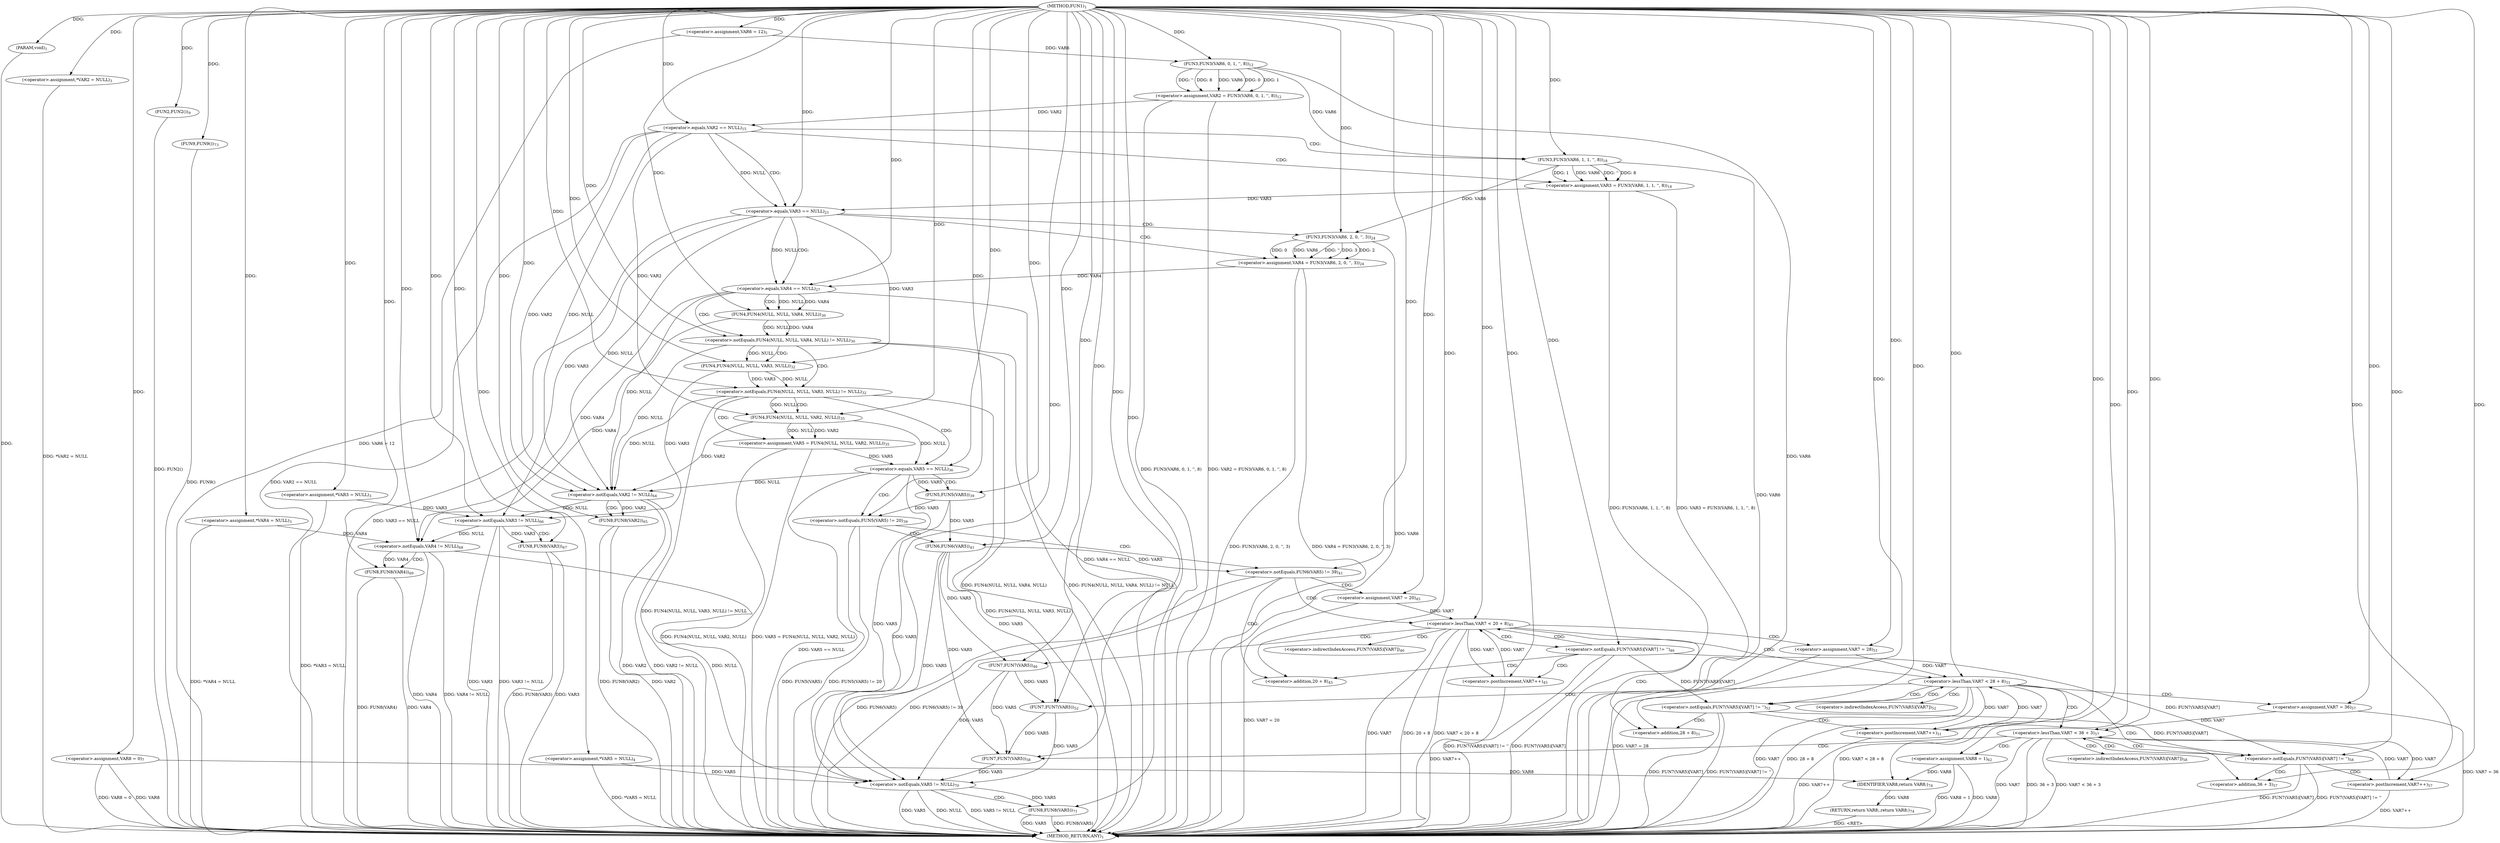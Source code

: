 digraph "FUN1" {  
"8" [label = <(METHOD,FUN1)<SUB>1</SUB>> ]
"227" [label = <(METHOD_RETURN,ANY)<SUB>1</SUB>> ]
"9" [label = <(PARAM,void)<SUB>1</SUB>> ]
"14" [label = <(&lt;operator&gt;.assignment,*VAR2 = NULL)<SUB>3</SUB>> ]
"17" [label = <(&lt;operator&gt;.assignment,*VAR3 = NULL)<SUB>3</SUB>> ]
"20" [label = <(&lt;operator&gt;.assignment,*VAR4 = NULL)<SUB>3</SUB>> ]
"24" [label = <(&lt;operator&gt;.assignment,*VAR5 = NULL)<SUB>4</SUB>> ]
"28" [label = <(&lt;operator&gt;.assignment,VAR6 = 12)<SUB>5</SUB>> ]
"33" [label = <(&lt;operator&gt;.assignment,VAR8 = 0)<SUB>7</SUB>> ]
"36" [label = <(FUN2,FUN2())<SUB>9</SUB>> ]
"37" [label = <(&lt;operator&gt;.assignment,VAR2 = FUN3(VAR6, 0, 1, '', 8))<SUB>12</SUB>> ]
"51" [label = <(&lt;operator&gt;.assignment,VAR3 = FUN3(VAR6, 1, 1, '', 8))<SUB>18</SUB>> ]
"65" [label = <(&lt;operator&gt;.assignment,VAR4 = FUN3(VAR6, 2, 0, '', 3))<SUB>24</SUB>> ]
"99" [label = <(&lt;operator&gt;.assignment,VAR5 = FUN4(NULL, NULL, VAR2, NULL))<SUB>35</SUB>> ]
"192" [label = <(&lt;operator&gt;.assignment,VAR8 = 1)<SUB>62</SUB>> ]
"224" [label = <(FUN9,FUN9())<SUB>73</SUB>> ]
"225" [label = <(RETURN,return VAR8;,return VAR8;)<SUB>74</SUB>> ]
"46" [label = <(&lt;operator&gt;.equals,VAR2 == NULL)<SUB>15</SUB>> ]
"60" [label = <(&lt;operator&gt;.equals,VAR3 == NULL)<SUB>21</SUB>> ]
"74" [label = <(&lt;operator&gt;.equals,VAR4 == NULL)<SUB>27</SUB>> ]
"80" [label = <(&lt;operator&gt;.notEquals,FUN4(NULL, NULL, VAR4, NULL) != NULL)<SUB>30</SUB>> ]
"90" [label = <(&lt;operator&gt;.notEquals,FUN4(NULL, NULL, VAR3, NULL) != NULL)<SUB>32</SUB>> ]
"107" [label = <(&lt;operator&gt;.equals,VAR5 == NULL)<SUB>36</SUB>> ]
"113" [label = <(&lt;operator&gt;.notEquals,FUN5(VAR5) != 20)<SUB>39</SUB>> ]
"120" [label = <(&lt;operator&gt;.notEquals,FUN6(VAR5) != 39)<SUB>41</SUB>> ]
"131" [label = <(&lt;operator&gt;.lessThan,VAR7 &lt; 20 + 8)<SUB>45</SUB>> ]
"136" [label = <(&lt;operator&gt;.postIncrement,VAR7++)<SUB>45</SUB>> ]
"153" [label = <(&lt;operator&gt;.lessThan,VAR7 &lt; 28 + 8)<SUB>51</SUB>> ]
"158" [label = <(&lt;operator&gt;.postIncrement,VAR7++)<SUB>51</SUB>> ]
"175" [label = <(&lt;operator&gt;.lessThan,VAR7 &lt; 36 + 3)<SUB>57</SUB>> ]
"180" [label = <(&lt;operator&gt;.postIncrement,VAR7++)<SUB>57</SUB>> ]
"197" [label = <(&lt;operator&gt;.notEquals,VAR2 != NULL)<SUB>64</SUB>> ]
"204" [label = <(&lt;operator&gt;.notEquals,VAR3 != NULL)<SUB>66</SUB>> ]
"211" [label = <(&lt;operator&gt;.notEquals,VAR4 != NULL)<SUB>68</SUB>> ]
"218" [label = <(&lt;operator&gt;.notEquals,VAR5 != NULL)<SUB>70</SUB>> ]
"226" [label = <(IDENTIFIER,VAR8,return VAR8;)<SUB>74</SUB>> ]
"39" [label = <(FUN3,FUN3(VAR6, 0, 1, '', 8))<SUB>12</SUB>> ]
"53" [label = <(FUN3,FUN3(VAR6, 1, 1, '', 8))<SUB>18</SUB>> ]
"67" [label = <(FUN3,FUN3(VAR6, 2, 0, '', 3))<SUB>24</SUB>> ]
"101" [label = <(FUN4,FUN4(NULL, NULL, VAR2, NULL))<SUB>35</SUB>> ]
"128" [label = <(&lt;operator&gt;.assignment,VAR7 = 20)<SUB>45</SUB>> ]
"150" [label = <(&lt;operator&gt;.assignment,VAR7 = 28)<SUB>51</SUB>> ]
"172" [label = <(&lt;operator&gt;.assignment,VAR7 = 36)<SUB>57</SUB>> ]
"201" [label = <(FUN8,FUN8(VAR2))<SUB>65</SUB>> ]
"208" [label = <(FUN8,FUN8(VAR3))<SUB>67</SUB>> ]
"215" [label = <(FUN8,FUN8(VAR4))<SUB>69</SUB>> ]
"222" [label = <(FUN8,FUN8(VAR5))<SUB>71</SUB>> ]
"81" [label = <(FUN4,FUN4(NULL, NULL, VAR4, NULL))<SUB>30</SUB>> ]
"91" [label = <(FUN4,FUN4(NULL, NULL, VAR3, NULL))<SUB>32</SUB>> ]
"114" [label = <(FUN5,FUN5(VAR5))<SUB>39</SUB>> ]
"121" [label = <(FUN6,FUN6(VAR5))<SUB>41</SUB>> ]
"133" [label = <(&lt;operator&gt;.addition,20 + 8)<SUB>45</SUB>> ]
"140" [label = <(&lt;operator&gt;.notEquals,FUN7(VAR5)[VAR7] != '')<SUB>46</SUB>> ]
"155" [label = <(&lt;operator&gt;.addition,28 + 8)<SUB>51</SUB>> ]
"162" [label = <(&lt;operator&gt;.notEquals,FUN7(VAR5)[VAR7] != '')<SUB>52</SUB>> ]
"177" [label = <(&lt;operator&gt;.addition,36 + 3)<SUB>57</SUB>> ]
"184" [label = <(&lt;operator&gt;.notEquals,FUN7(VAR5)[VAR7] != '')<SUB>58</SUB>> ]
"142" [label = <(FUN7,FUN7(VAR5))<SUB>46</SUB>> ]
"164" [label = <(FUN7,FUN7(VAR5))<SUB>52</SUB>> ]
"186" [label = <(FUN7,FUN7(VAR5))<SUB>58</SUB>> ]
"141" [label = <(&lt;operator&gt;.indirectIndexAccess,FUN7(VAR5)[VAR7])<SUB>46</SUB>> ]
"163" [label = <(&lt;operator&gt;.indirectIndexAccess,FUN7(VAR5)[VAR7])<SUB>52</SUB>> ]
"185" [label = <(&lt;operator&gt;.indirectIndexAccess,FUN7(VAR5)[VAR7])<SUB>58</SUB>> ]
  "225" -> "227"  [ label = "DDG: &lt;RET&gt;"] 
  "9" -> "227"  [ label = "DDG: "] 
  "14" -> "227"  [ label = "DDG: *VAR2 = NULL"] 
  "17" -> "227"  [ label = "DDG: *VAR3 = NULL"] 
  "20" -> "227"  [ label = "DDG: *VAR4 = NULL"] 
  "24" -> "227"  [ label = "DDG: *VAR5 = NULL"] 
  "28" -> "227"  [ label = "DDG: VAR6 = 12"] 
  "33" -> "227"  [ label = "DDG: VAR8"] 
  "33" -> "227"  [ label = "DDG: VAR8 = 0"] 
  "36" -> "227"  [ label = "DDG: FUN2()"] 
  "39" -> "227"  [ label = "DDG: VAR6"] 
  "37" -> "227"  [ label = "DDG: FUN3(VAR6, 0, 1, '', 8)"] 
  "37" -> "227"  [ label = "DDG: VAR2 = FUN3(VAR6, 0, 1, '', 8)"] 
  "46" -> "227"  [ label = "DDG: VAR2 == NULL"] 
  "53" -> "227"  [ label = "DDG: VAR6"] 
  "51" -> "227"  [ label = "DDG: FUN3(VAR6, 1, 1, '', 8)"] 
  "51" -> "227"  [ label = "DDG: VAR3 = FUN3(VAR6, 1, 1, '', 8)"] 
  "60" -> "227"  [ label = "DDG: VAR3 == NULL"] 
  "67" -> "227"  [ label = "DDG: VAR6"] 
  "65" -> "227"  [ label = "DDG: FUN3(VAR6, 2, 0, '', 3)"] 
  "65" -> "227"  [ label = "DDG: VAR4 = FUN3(VAR6, 2, 0, '', 3)"] 
  "74" -> "227"  [ label = "DDG: VAR4 == NULL"] 
  "80" -> "227"  [ label = "DDG: FUN4(NULL, NULL, VAR4, NULL)"] 
  "80" -> "227"  [ label = "DDG: FUN4(NULL, NULL, VAR4, NULL) != NULL"] 
  "90" -> "227"  [ label = "DDG: FUN4(NULL, NULL, VAR3, NULL)"] 
  "90" -> "227"  [ label = "DDG: FUN4(NULL, NULL, VAR3, NULL) != NULL"] 
  "99" -> "227"  [ label = "DDG: FUN4(NULL, NULL, VAR2, NULL)"] 
  "99" -> "227"  [ label = "DDG: VAR5 = FUN4(NULL, NULL, VAR2, NULL)"] 
  "107" -> "227"  [ label = "DDG: VAR5 == NULL"] 
  "113" -> "227"  [ label = "DDG: FUN5(VAR5)"] 
  "113" -> "227"  [ label = "DDG: FUN5(VAR5) != 20"] 
  "120" -> "227"  [ label = "DDG: FUN6(VAR5)"] 
  "120" -> "227"  [ label = "DDG: FUN6(VAR5) != 39"] 
  "128" -> "227"  [ label = "DDG: VAR7 = 20"] 
  "131" -> "227"  [ label = "DDG: VAR7"] 
  "131" -> "227"  [ label = "DDG: 20 + 8"] 
  "131" -> "227"  [ label = "DDG: VAR7 &lt; 20 + 8"] 
  "150" -> "227"  [ label = "DDG: VAR7 = 28"] 
  "153" -> "227"  [ label = "DDG: VAR7"] 
  "153" -> "227"  [ label = "DDG: 28 + 8"] 
  "153" -> "227"  [ label = "DDG: VAR7 &lt; 28 + 8"] 
  "172" -> "227"  [ label = "DDG: VAR7 = 36"] 
  "175" -> "227"  [ label = "DDG: VAR7"] 
  "175" -> "227"  [ label = "DDG: 36 + 3"] 
  "175" -> "227"  [ label = "DDG: VAR7 &lt; 36 + 3"] 
  "192" -> "227"  [ label = "DDG: VAR8"] 
  "192" -> "227"  [ label = "DDG: VAR8 = 1"] 
  "184" -> "227"  [ label = "DDG: FUN7(VAR5)[VAR7]"] 
  "184" -> "227"  [ label = "DDG: FUN7(VAR5)[VAR7] != ''"] 
  "180" -> "227"  [ label = "DDG: VAR7++"] 
  "162" -> "227"  [ label = "DDG: FUN7(VAR5)[VAR7]"] 
  "162" -> "227"  [ label = "DDG: FUN7(VAR5)[VAR7] != ''"] 
  "158" -> "227"  [ label = "DDG: VAR7++"] 
  "140" -> "227"  [ label = "DDG: FUN7(VAR5)[VAR7]"] 
  "140" -> "227"  [ label = "DDG: FUN7(VAR5)[VAR7] != ''"] 
  "136" -> "227"  [ label = "DDG: VAR7++"] 
  "197" -> "227"  [ label = "DDG: VAR2"] 
  "197" -> "227"  [ label = "DDG: VAR2 != NULL"] 
  "201" -> "227"  [ label = "DDG: VAR2"] 
  "201" -> "227"  [ label = "DDG: FUN8(VAR2)"] 
  "204" -> "227"  [ label = "DDG: VAR3"] 
  "204" -> "227"  [ label = "DDG: VAR3 != NULL"] 
  "208" -> "227"  [ label = "DDG: VAR3"] 
  "208" -> "227"  [ label = "DDG: FUN8(VAR3)"] 
  "211" -> "227"  [ label = "DDG: VAR4"] 
  "211" -> "227"  [ label = "DDG: VAR4 != NULL"] 
  "215" -> "227"  [ label = "DDG: VAR4"] 
  "215" -> "227"  [ label = "DDG: FUN8(VAR4)"] 
  "218" -> "227"  [ label = "DDG: VAR5"] 
  "218" -> "227"  [ label = "DDG: NULL"] 
  "218" -> "227"  [ label = "DDG: VAR5 != NULL"] 
  "222" -> "227"  [ label = "DDG: VAR5"] 
  "222" -> "227"  [ label = "DDG: FUN8(VAR5)"] 
  "224" -> "227"  [ label = "DDG: FUN9()"] 
  "8" -> "9"  [ label = "DDG: "] 
  "8" -> "14"  [ label = "DDG: "] 
  "8" -> "17"  [ label = "DDG: "] 
  "8" -> "20"  [ label = "DDG: "] 
  "8" -> "24"  [ label = "DDG: "] 
  "8" -> "28"  [ label = "DDG: "] 
  "8" -> "33"  [ label = "DDG: "] 
  "8" -> "36"  [ label = "DDG: "] 
  "39" -> "37"  [ label = "DDG: 8"] 
  "39" -> "37"  [ label = "DDG: VAR6"] 
  "39" -> "37"  [ label = "DDG: 0"] 
  "39" -> "37"  [ label = "DDG: 1"] 
  "39" -> "37"  [ label = "DDG: ''"] 
  "53" -> "51"  [ label = "DDG: 1"] 
  "53" -> "51"  [ label = "DDG: VAR6"] 
  "53" -> "51"  [ label = "DDG: ''"] 
  "53" -> "51"  [ label = "DDG: 8"] 
  "67" -> "65"  [ label = "DDG: 0"] 
  "67" -> "65"  [ label = "DDG: VAR6"] 
  "67" -> "65"  [ label = "DDG: ''"] 
  "67" -> "65"  [ label = "DDG: 3"] 
  "67" -> "65"  [ label = "DDG: 2"] 
  "101" -> "99"  [ label = "DDG: NULL"] 
  "101" -> "99"  [ label = "DDG: VAR2"] 
  "8" -> "192"  [ label = "DDG: "] 
  "8" -> "224"  [ label = "DDG: "] 
  "226" -> "225"  [ label = "DDG: VAR8"] 
  "192" -> "226"  [ label = "DDG: VAR8"] 
  "33" -> "226"  [ label = "DDG: VAR8"] 
  "8" -> "226"  [ label = "DDG: "] 
  "28" -> "39"  [ label = "DDG: VAR6"] 
  "8" -> "39"  [ label = "DDG: "] 
  "37" -> "46"  [ label = "DDG: VAR2"] 
  "8" -> "46"  [ label = "DDG: "] 
  "39" -> "53"  [ label = "DDG: VAR6"] 
  "8" -> "53"  [ label = "DDG: "] 
  "51" -> "60"  [ label = "DDG: VAR3"] 
  "8" -> "60"  [ label = "DDG: "] 
  "46" -> "60"  [ label = "DDG: NULL"] 
  "53" -> "67"  [ label = "DDG: VAR6"] 
  "8" -> "67"  [ label = "DDG: "] 
  "65" -> "74"  [ label = "DDG: VAR4"] 
  "8" -> "74"  [ label = "DDG: "] 
  "60" -> "74"  [ label = "DDG: NULL"] 
  "81" -> "80"  [ label = "DDG: NULL"] 
  "81" -> "80"  [ label = "DDG: VAR4"] 
  "8" -> "80"  [ label = "DDG: "] 
  "91" -> "90"  [ label = "DDG: NULL"] 
  "91" -> "90"  [ label = "DDG: VAR3"] 
  "8" -> "90"  [ label = "DDG: "] 
  "90" -> "101"  [ label = "DDG: NULL"] 
  "8" -> "101"  [ label = "DDG: "] 
  "46" -> "101"  [ label = "DDG: VAR2"] 
  "99" -> "107"  [ label = "DDG: VAR5"] 
  "8" -> "107"  [ label = "DDG: "] 
  "101" -> "107"  [ label = "DDG: NULL"] 
  "114" -> "113"  [ label = "DDG: VAR5"] 
  "8" -> "113"  [ label = "DDG: "] 
  "121" -> "120"  [ label = "DDG: VAR5"] 
  "8" -> "120"  [ label = "DDG: "] 
  "8" -> "128"  [ label = "DDG: "] 
  "128" -> "131"  [ label = "DDG: VAR7"] 
  "136" -> "131"  [ label = "DDG: VAR7"] 
  "8" -> "131"  [ label = "DDG: "] 
  "131" -> "136"  [ label = "DDG: VAR7"] 
  "8" -> "136"  [ label = "DDG: "] 
  "8" -> "150"  [ label = "DDG: "] 
  "150" -> "153"  [ label = "DDG: VAR7"] 
  "158" -> "153"  [ label = "DDG: VAR7"] 
  "8" -> "153"  [ label = "DDG: "] 
  "153" -> "158"  [ label = "DDG: VAR7"] 
  "8" -> "158"  [ label = "DDG: "] 
  "8" -> "172"  [ label = "DDG: "] 
  "172" -> "175"  [ label = "DDG: VAR7"] 
  "180" -> "175"  [ label = "DDG: VAR7"] 
  "8" -> "175"  [ label = "DDG: "] 
  "175" -> "180"  [ label = "DDG: VAR7"] 
  "8" -> "180"  [ label = "DDG: "] 
  "46" -> "197"  [ label = "DDG: VAR2"] 
  "101" -> "197"  [ label = "DDG: VAR2"] 
  "8" -> "197"  [ label = "DDG: "] 
  "46" -> "197"  [ label = "DDG: NULL"] 
  "60" -> "197"  [ label = "DDG: NULL"] 
  "74" -> "197"  [ label = "DDG: NULL"] 
  "80" -> "197"  [ label = "DDG: NULL"] 
  "90" -> "197"  [ label = "DDG: NULL"] 
  "107" -> "197"  [ label = "DDG: NULL"] 
  "17" -> "204"  [ label = "DDG: VAR3"] 
  "60" -> "204"  [ label = "DDG: VAR3"] 
  "91" -> "204"  [ label = "DDG: VAR3"] 
  "8" -> "204"  [ label = "DDG: "] 
  "197" -> "204"  [ label = "DDG: NULL"] 
  "20" -> "211"  [ label = "DDG: VAR4"] 
  "74" -> "211"  [ label = "DDG: VAR4"] 
  "81" -> "211"  [ label = "DDG: VAR4"] 
  "8" -> "211"  [ label = "DDG: "] 
  "204" -> "211"  [ label = "DDG: NULL"] 
  "24" -> "218"  [ label = "DDG: VAR5"] 
  "107" -> "218"  [ label = "DDG: VAR5"] 
  "114" -> "218"  [ label = "DDG: VAR5"] 
  "121" -> "218"  [ label = "DDG: VAR5"] 
  "186" -> "218"  [ label = "DDG: VAR5"] 
  "164" -> "218"  [ label = "DDG: VAR5"] 
  "142" -> "218"  [ label = "DDG: VAR5"] 
  "8" -> "218"  [ label = "DDG: "] 
  "211" -> "218"  [ label = "DDG: NULL"] 
  "74" -> "81"  [ label = "DDG: NULL"] 
  "8" -> "81"  [ label = "DDG: "] 
  "74" -> "81"  [ label = "DDG: VAR4"] 
  "80" -> "91"  [ label = "DDG: NULL"] 
  "8" -> "91"  [ label = "DDG: "] 
  "60" -> "91"  [ label = "DDG: VAR3"] 
  "107" -> "114"  [ label = "DDG: VAR5"] 
  "8" -> "114"  [ label = "DDG: "] 
  "114" -> "121"  [ label = "DDG: VAR5"] 
  "8" -> "121"  [ label = "DDG: "] 
  "8" -> "133"  [ label = "DDG: "] 
  "8" -> "155"  [ label = "DDG: "] 
  "8" -> "177"  [ label = "DDG: "] 
  "197" -> "201"  [ label = "DDG: VAR2"] 
  "8" -> "201"  [ label = "DDG: "] 
  "204" -> "208"  [ label = "DDG: VAR3"] 
  "8" -> "208"  [ label = "DDG: "] 
  "211" -> "215"  [ label = "DDG: VAR4"] 
  "8" -> "215"  [ label = "DDG: "] 
  "218" -> "222"  [ label = "DDG: VAR5"] 
  "8" -> "222"  [ label = "DDG: "] 
  "8" -> "140"  [ label = "DDG: "] 
  "140" -> "162"  [ label = "DDG: FUN7(VAR5)[VAR7]"] 
  "8" -> "162"  [ label = "DDG: "] 
  "162" -> "184"  [ label = "DDG: FUN7(VAR5)[VAR7]"] 
  "140" -> "184"  [ label = "DDG: FUN7(VAR5)[VAR7]"] 
  "8" -> "184"  [ label = "DDG: "] 
  "121" -> "142"  [ label = "DDG: VAR5"] 
  "8" -> "142"  [ label = "DDG: "] 
  "121" -> "164"  [ label = "DDG: VAR5"] 
  "142" -> "164"  [ label = "DDG: VAR5"] 
  "8" -> "164"  [ label = "DDG: "] 
  "121" -> "186"  [ label = "DDG: VAR5"] 
  "164" -> "186"  [ label = "DDG: VAR5"] 
  "142" -> "186"  [ label = "DDG: VAR5"] 
  "8" -> "186"  [ label = "DDG: "] 
  "46" -> "60"  [ label = "CDG: "] 
  "46" -> "51"  [ label = "CDG: "] 
  "46" -> "53"  [ label = "CDG: "] 
  "60" -> "67"  [ label = "CDG: "] 
  "60" -> "74"  [ label = "CDG: "] 
  "60" -> "65"  [ label = "CDG: "] 
  "74" -> "81"  [ label = "CDG: "] 
  "74" -> "80"  [ label = "CDG: "] 
  "80" -> "91"  [ label = "CDG: "] 
  "80" -> "90"  [ label = "CDG: "] 
  "90" -> "107"  [ label = "CDG: "] 
  "90" -> "101"  [ label = "CDG: "] 
  "90" -> "99"  [ label = "CDG: "] 
  "107" -> "113"  [ label = "CDG: "] 
  "107" -> "114"  [ label = "CDG: "] 
  "113" -> "120"  [ label = "CDG: "] 
  "113" -> "121"  [ label = "CDG: "] 
  "120" -> "128"  [ label = "CDG: "] 
  "120" -> "131"  [ label = "CDG: "] 
  "120" -> "133"  [ label = "CDG: "] 
  "131" -> "150"  [ label = "CDG: "] 
  "131" -> "153"  [ label = "CDG: "] 
  "131" -> "155"  [ label = "CDG: "] 
  "131" -> "141"  [ label = "CDG: "] 
  "131" -> "142"  [ label = "CDG: "] 
  "131" -> "140"  [ label = "CDG: "] 
  "153" -> "163"  [ label = "CDG: "] 
  "153" -> "162"  [ label = "CDG: "] 
  "153" -> "164"  [ label = "CDG: "] 
  "153" -> "177"  [ label = "CDG: "] 
  "153" -> "175"  [ label = "CDG: "] 
  "153" -> "172"  [ label = "CDG: "] 
  "175" -> "192"  [ label = "CDG: "] 
  "175" -> "185"  [ label = "CDG: "] 
  "175" -> "184"  [ label = "CDG: "] 
  "175" -> "186"  [ label = "CDG: "] 
  "197" -> "201"  [ label = "CDG: "] 
  "204" -> "208"  [ label = "CDG: "] 
  "211" -> "215"  [ label = "CDG: "] 
  "218" -> "222"  [ label = "CDG: "] 
  "140" -> "136"  [ label = "CDG: "] 
  "140" -> "131"  [ label = "CDG: "] 
  "140" -> "133"  [ label = "CDG: "] 
  "162" -> "153"  [ label = "CDG: "] 
  "162" -> "155"  [ label = "CDG: "] 
  "162" -> "158"  [ label = "CDG: "] 
  "184" -> "180"  [ label = "CDG: "] 
  "184" -> "177"  [ label = "CDG: "] 
  "184" -> "175"  [ label = "CDG: "] 
}
